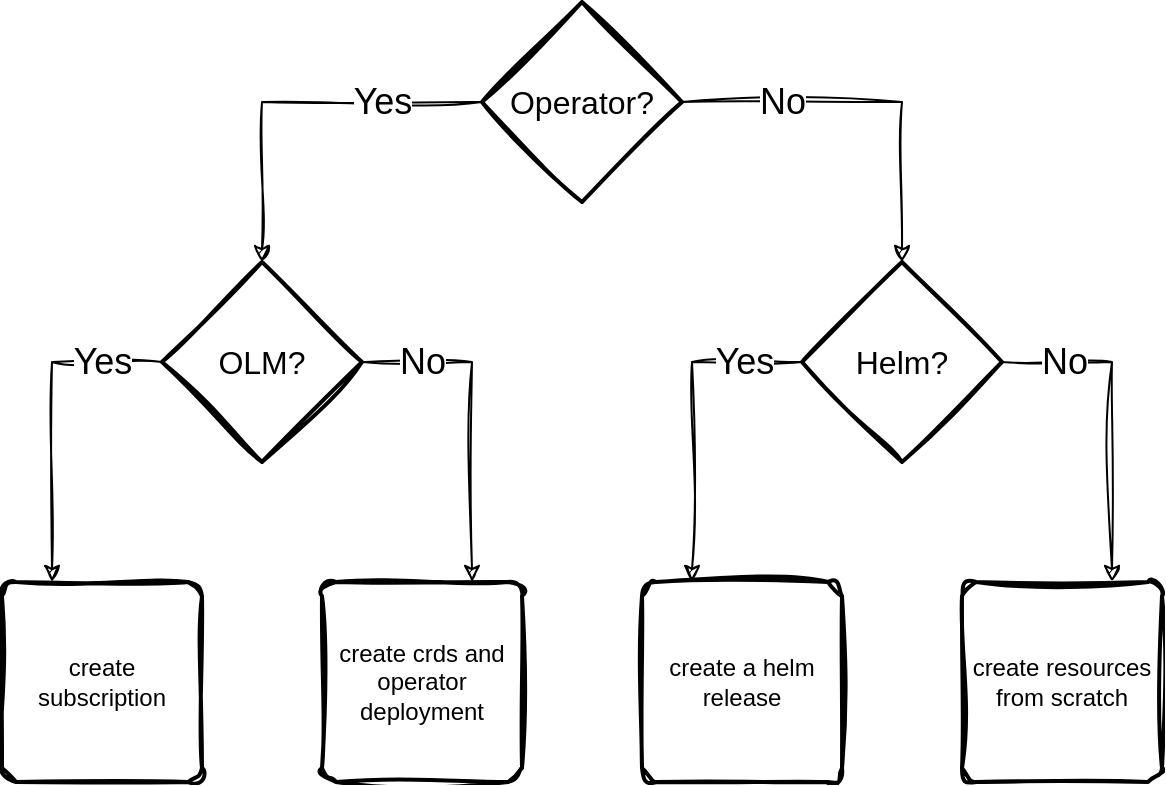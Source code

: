 <mxfile>
    <diagram name="Page-1" id="gTxA8c3cJvXhcYCdIpbz">
        <mxGraphModel dx="778" dy="735" grid="1" gridSize="10" guides="1" tooltips="1" connect="1" arrows="1" fold="1" page="1" pageScale="1" pageWidth="850" pageHeight="1100" math="0" shadow="0">
            <root>
                <mxCell id="0"/>
                <mxCell id="1" parent="0"/>
                <mxCell id="V9y77vayFFn9dXwwl7Hc-5" style="edgeStyle=orthogonalEdgeStyle;rounded=0;orthogonalLoop=1;jettySize=auto;html=1;entryX=0.5;entryY=0;entryDx=0;entryDy=0;entryPerimeter=0;sketch=1;curveFitting=1;jiggle=2;" parent="1" source="V9y77vayFFn9dXwwl7Hc-4" target="V9y77vayFFn9dXwwl7Hc-12" edge="1">
                    <mxGeometry relative="1" as="geometry">
                        <mxPoint x="585" y="280" as="targetPoint"/>
                        <Array as="points">
                            <mxPoint x="585" y="190"/>
                        </Array>
                    </mxGeometry>
                </mxCell>
                <mxCell id="V9y77vayFFn9dXwwl7Hc-10" value="No" style="edgeLabel;html=1;align=center;verticalAlign=middle;resizable=0;points=[];fontSize=18;sketch=1;curveFitting=1;jiggle=2;" parent="V9y77vayFFn9dXwwl7Hc-5" vertex="1" connectable="0">
                    <mxGeometry x="-0.369" relative="1" as="geometry">
                        <mxPoint x="-10" as="offset"/>
                    </mxGeometry>
                </mxCell>
                <mxCell id="V9y77vayFFn9dXwwl7Hc-7" style="edgeStyle=orthogonalEdgeStyle;rounded=0;orthogonalLoop=1;jettySize=auto;html=1;entryX=0.5;entryY=0;entryDx=0;entryDy=0;entryPerimeter=0;sketch=1;curveFitting=1;jiggle=2;" parent="1" source="V9y77vayFFn9dXwwl7Hc-4" target="V9y77vayFFn9dXwwl7Hc-11" edge="1">
                    <mxGeometry relative="1" as="geometry">
                        <mxPoint x="225" y="330" as="targetPoint"/>
                        <Array as="points">
                            <mxPoint x="265" y="190"/>
                        </Array>
                    </mxGeometry>
                </mxCell>
                <mxCell id="V9y77vayFFn9dXwwl7Hc-8" value="Yes" style="edgeLabel;html=1;align=center;verticalAlign=middle;resizable=0;points=[];fontSize=18;sketch=1;curveFitting=1;jiggle=2;" parent="V9y77vayFFn9dXwwl7Hc-7" vertex="1" connectable="0">
                    <mxGeometry x="-0.716" y="-1" relative="1" as="geometry">
                        <mxPoint x="-23" y="1" as="offset"/>
                    </mxGeometry>
                </mxCell>
                <mxCell id="V9y77vayFFn9dXwwl7Hc-4" value="Operator?" style="strokeWidth=2;html=1;shape=mxgraph.flowchart.decision;whiteSpace=wrap;fontSize=16;sketch=1;curveFitting=1;jiggle=2;" parent="1" vertex="1">
                    <mxGeometry x="375" y="140" width="100" height="100" as="geometry"/>
                </mxCell>
                <mxCell id="V9y77vayFFn9dXwwl7Hc-26" style="edgeStyle=orthogonalEdgeStyle;rounded=0;orthogonalLoop=1;jettySize=auto;html=1;entryX=0.75;entryY=0;entryDx=0;entryDy=0;exitX=1;exitY=0.5;exitDx=0;exitDy=0;exitPerimeter=0;sketch=1;curveFitting=1;jiggle=2;" parent="1" source="V9y77vayFFn9dXwwl7Hc-11" target="V9y77vayFFn9dXwwl7Hc-23" edge="1">
                    <mxGeometry relative="1" as="geometry"/>
                </mxCell>
                <mxCell id="V9y77vayFFn9dXwwl7Hc-28" value="No" style="edgeLabel;html=1;align=center;verticalAlign=middle;resizable=0;points=[];fontSize=18;sketch=1;curveFitting=1;jiggle=2;" parent="V9y77vayFFn9dXwwl7Hc-26" vertex="1" connectable="0">
                    <mxGeometry x="-0.418" y="-2" relative="1" as="geometry">
                        <mxPoint x="-18" y="-2" as="offset"/>
                    </mxGeometry>
                </mxCell>
                <mxCell id="V9y77vayFFn9dXwwl7Hc-27" style="edgeStyle=orthogonalEdgeStyle;rounded=0;orthogonalLoop=1;jettySize=auto;html=1;entryX=0.25;entryY=0;entryDx=0;entryDy=0;exitX=0;exitY=0.5;exitDx=0;exitDy=0;exitPerimeter=0;sketch=1;curveFitting=1;jiggle=2;" parent="1" source="V9y77vayFFn9dXwwl7Hc-11" target="V9y77vayFFn9dXwwl7Hc-14" edge="1">
                    <mxGeometry relative="1" as="geometry">
                        <Array as="points">
                            <mxPoint x="160" y="320"/>
                        </Array>
                    </mxGeometry>
                </mxCell>
                <mxCell id="V9y77vayFFn9dXwwl7Hc-29" value="Yes" style="edgeLabel;html=1;align=center;verticalAlign=middle;resizable=0;points=[];fontSize=18;sketch=1;curveFitting=1;jiggle=2;" parent="V9y77vayFFn9dXwwl7Hc-27" vertex="1" connectable="0">
                    <mxGeometry x="-0.77" y="-3" relative="1" as="geometry">
                        <mxPoint x="-11" y="3" as="offset"/>
                    </mxGeometry>
                </mxCell>
                <mxCell id="V9y77vayFFn9dXwwl7Hc-11" value="OLM?" style="strokeWidth=2;html=1;shape=mxgraph.flowchart.decision;whiteSpace=wrap;fontSize=16;sketch=1;curveFitting=1;jiggle=2;" parent="1" vertex="1">
                    <mxGeometry x="215" y="270" width="100" height="100" as="geometry"/>
                </mxCell>
                <mxCell id="V9y77vayFFn9dXwwl7Hc-18" style="edgeStyle=orthogonalEdgeStyle;rounded=0;orthogonalLoop=1;jettySize=auto;html=1;entryX=0.75;entryY=0;entryDx=0;entryDy=0;exitX=1;exitY=0.5;exitDx=0;exitDy=0;exitPerimeter=0;sketch=1;curveFitting=1;jiggle=2;" parent="1" source="V9y77vayFFn9dXwwl7Hc-12" target="V9y77vayFFn9dXwwl7Hc-24" edge="1">
                    <mxGeometry relative="1" as="geometry">
                        <mxPoint x="725" y="430" as="targetPoint"/>
                    </mxGeometry>
                </mxCell>
                <mxCell id="V9y77vayFFn9dXwwl7Hc-20" value="No" style="edgeLabel;html=1;align=center;verticalAlign=middle;resizable=0;points=[];fontSize=18;sketch=1;curveFitting=1;jiggle=2;" parent="V9y77vayFFn9dXwwl7Hc-18" vertex="1" connectable="0">
                    <mxGeometry x="-0.497" y="3" relative="1" as="geometry">
                        <mxPoint x="-11" y="3" as="offset"/>
                    </mxGeometry>
                </mxCell>
                <mxCell id="V9y77vayFFn9dXwwl7Hc-19" style="edgeStyle=orthogonalEdgeStyle;rounded=0;orthogonalLoop=1;jettySize=auto;html=1;entryX=0.25;entryY=0;entryDx=0;entryDy=0;exitX=0;exitY=0.5;exitDx=0;exitDy=0;exitPerimeter=0;sketch=1;curveFitting=1;jiggle=2;" parent="1" source="V9y77vayFFn9dXwwl7Hc-12" target="V9y77vayFFn9dXwwl7Hc-22" edge="1">
                    <mxGeometry relative="1" as="geometry">
                        <mxPoint x="435" y="440" as="targetPoint"/>
                        <Array as="points">
                            <mxPoint x="480" y="320"/>
                        </Array>
                    </mxGeometry>
                </mxCell>
                <mxCell id="V9y77vayFFn9dXwwl7Hc-21" value="Yes" style="edgeLabel;html=1;align=center;verticalAlign=middle;resizable=0;points=[];fontSize=18;sketch=1;curveFitting=1;jiggle=2;" parent="V9y77vayFFn9dXwwl7Hc-19" vertex="1" connectable="0">
                    <mxGeometry x="-0.63" y="-2" relative="1" as="geometry">
                        <mxPoint x="1" y="2" as="offset"/>
                    </mxGeometry>
                </mxCell>
                <mxCell id="V9y77vayFFn9dXwwl7Hc-12" value="Helm?" style="strokeWidth=2;html=1;shape=mxgraph.flowchart.decision;whiteSpace=wrap;fontSize=16;sketch=1;curveFitting=1;jiggle=2;" parent="1" vertex="1">
                    <mxGeometry x="535" y="270" width="100" height="100" as="geometry"/>
                </mxCell>
                <mxCell id="V9y77vayFFn9dXwwl7Hc-14" value="create subscription" style="rounded=1;whiteSpace=wrap;html=1;absoluteArcSize=1;arcSize=14;strokeWidth=2;sketch=1;curveFitting=1;jiggle=2;" parent="1" vertex="1">
                    <mxGeometry x="135" y="430" width="100" height="100" as="geometry"/>
                </mxCell>
                <mxCell id="V9y77vayFFn9dXwwl7Hc-22" value="create a helm release" style="rounded=1;whiteSpace=wrap;html=1;absoluteArcSize=1;arcSize=14;strokeWidth=2;sketch=1;curveFitting=1;jiggle=2;" parent="1" vertex="1">
                    <mxGeometry x="455" y="430" width="100" height="100" as="geometry"/>
                </mxCell>
                <mxCell id="V9y77vayFFn9dXwwl7Hc-23" value="create crds and operator deployment" style="rounded=1;whiteSpace=wrap;html=1;absoluteArcSize=1;arcSize=14;strokeWidth=2;sketch=1;curveFitting=1;jiggle=2;" parent="1" vertex="1">
                    <mxGeometry x="295" y="430" width="100" height="100" as="geometry"/>
                </mxCell>
                <mxCell id="V9y77vayFFn9dXwwl7Hc-24" value="create resources from scratch" style="rounded=1;whiteSpace=wrap;html=1;absoluteArcSize=1;arcSize=14;strokeWidth=2;sketch=1;curveFitting=1;jiggle=2;" parent="1" vertex="1">
                    <mxGeometry x="615" y="430" width="100" height="100" as="geometry"/>
                </mxCell>
            </root>
        </mxGraphModel>
    </diagram>
</mxfile>
